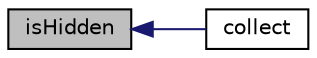 digraph "isHidden"
{
  edge [fontname="Helvetica",fontsize="10",labelfontname="Helvetica",labelfontsize="10"];
  node [fontname="Helvetica",fontsize="10",shape=record];
  rankdir="LR";
  Node1 [label="isHidden",height=0.2,width=0.4,color="black", fillcolor="grey75", style="filled" fontcolor="black"];
  Node1 -> Node2 [dir="back",color="midnightblue",fontsize="10",style="solid",fontname="Helvetica"];
  Node2 [label="collect",height=0.2,width=0.4,color="black", fillcolor="white", style="filled",URL="$class_simple_collector.html#a726f88bbc6c5235bc783a67616a1aa7c"];
}
